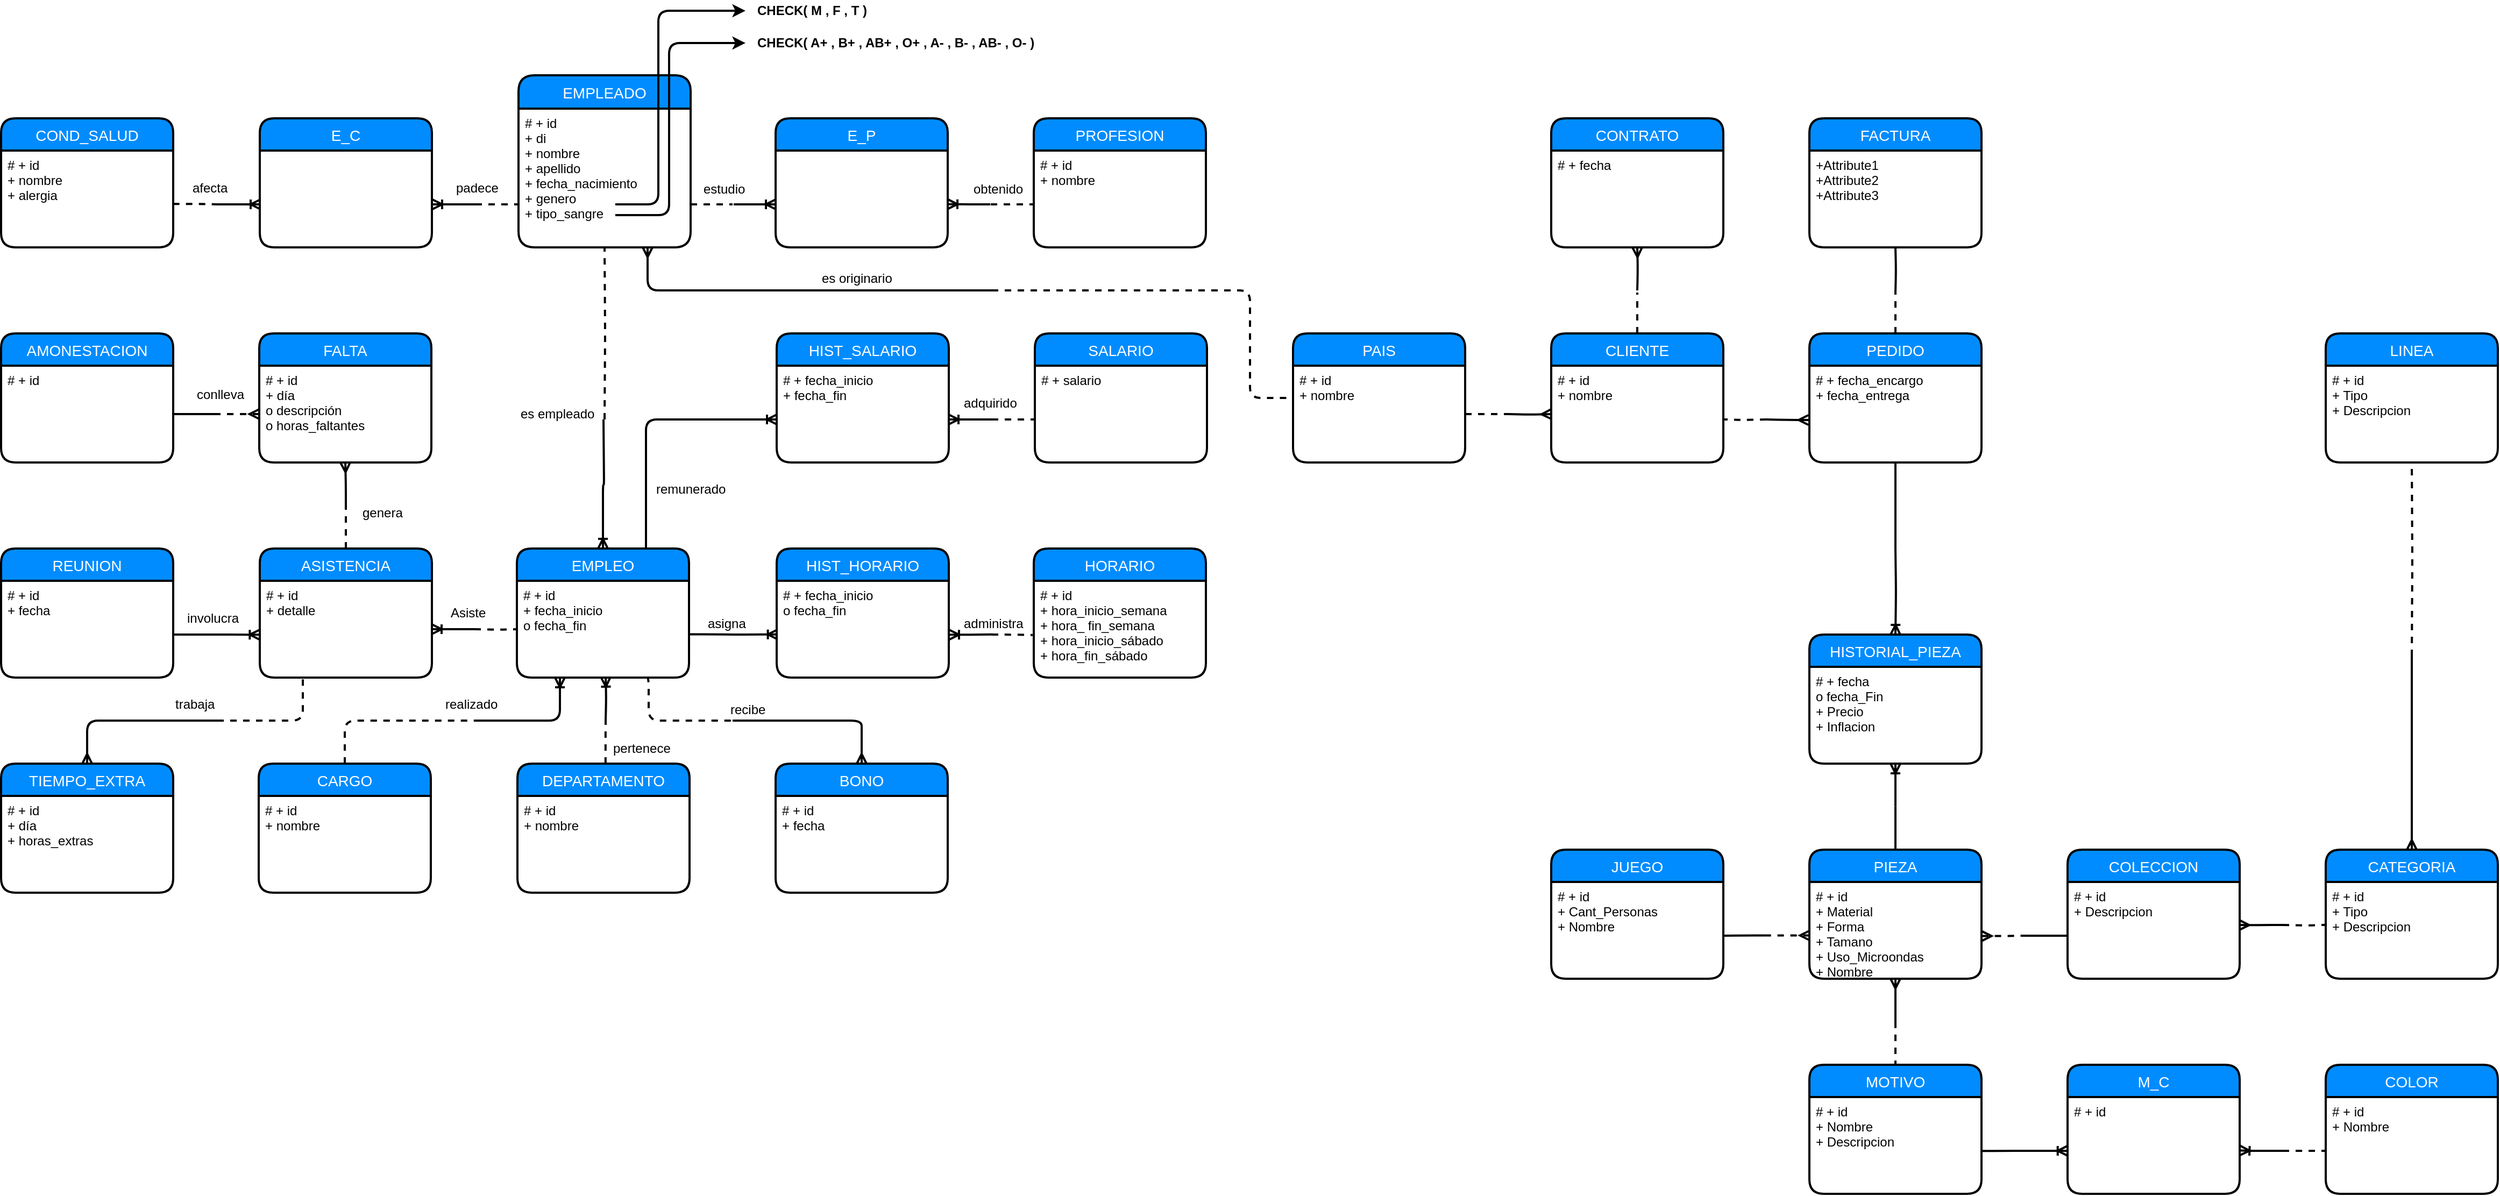<mxfile version="10.6.7" type="device"><diagram id="KdZ5281UHCIXJ5K23aXB" name="Page-1"><mxGraphModel dx="2323" dy="1483" grid="1" gridSize="10" guides="1" tooltips="1" connect="1" arrows="1" fold="1" page="1" pageScale="1" pageWidth="413" pageHeight="291" background="none" math="0" shadow="0"><root><mxCell id="0"/><mxCell id="1" parent="0"/><mxCell id="TFjaJWl4qLzPW-c7GgaP-24" value="EMPLEADO" style="swimlane;childLayout=stackLayout;horizontal=1;startSize=31;horizontalStack=0;fillColor=#008cff;fontColor=#FFFFFF;rounded=1;fontSize=14;fontStyle=0;strokeWidth=2;resizeParent=0;resizeLast=1;shadow=0;dashed=0;align=center;gradientColor=none;swimlaneFillColor=none;arcSize=16;swimlaneLine=1;strokeColor=#000000;verticalAlign=middle;" parent="1" vertex="1"><mxGeometry x="560" y="40" width="160" height="160" as="geometry"><mxRectangle x="1130" y="760" width="70" height="31" as="alternateBounds"/></mxGeometry></mxCell><mxCell id="TFjaJWl4qLzPW-c7GgaP-25" value="# + id&#10;+ di &#10;+ nombre&#10;+ apellido&#10;+ fecha_nacimiento&#10;+ genero&#10;+ tipo_sangre&#10;" style="align=left;strokeColor=none;fillColor=none;spacingLeft=4;fontSize=12;verticalAlign=top;resizable=0;rotatable=0;part=1;comic=0;" parent="TFjaJWl4qLzPW-c7GgaP-24" vertex="1"><mxGeometry y="31" width="160" height="129" as="geometry"/></mxCell><mxCell id="TFjaJWl4qLzPW-c7GgaP-22" value="DEPARTAMENTO" style="swimlane;childLayout=stackLayout;horizontal=1;startSize=30;horizontalStack=0;fillColor=#008cff;fontColor=#FFFFFF;rounded=1;fontSize=14;fontStyle=0;strokeWidth=2;resizeParent=0;resizeLast=1;shadow=0;dashed=0;align=center;labelBorderColor=none;direction=east;flipH=1;flipV=0;" parent="1" vertex="1"><mxGeometry x="559" y="680" width="160" height="120" as="geometry"/></mxCell><mxCell id="TFjaJWl4qLzPW-c7GgaP-23" value="# + id&#10;+ nombre&#10;" style="align=left;strokeColor=none;fillColor=none;spacingLeft=4;fontSize=12;verticalAlign=top;resizable=0;rotatable=0;part=1;" parent="TFjaJWl4qLzPW-c7GgaP-22" vertex="1"><mxGeometry y="30" width="160" height="90" as="geometry"/></mxCell><mxCell id="2Ukig7DDvjT-zc9_AMr1-7" value="EMPLEO" style="swimlane;childLayout=stackLayout;horizontal=1;startSize=30;horizontalStack=0;fillColor=#008cff;fontColor=#FFFFFF;rounded=1;fontSize=14;fontStyle=0;strokeWidth=2;resizeParent=0;resizeLast=1;shadow=0;dashed=0;align=center;" parent="1" vertex="1"><mxGeometry x="558.5" y="480" width="160" height="120" as="geometry"/></mxCell><mxCell id="2Ukig7DDvjT-zc9_AMr1-8" value="# + id&#10;+ fecha_inicio&#10;o fecha_fin&#10;" style="align=left;strokeColor=none;fillColor=none;spacingLeft=4;fontSize=12;verticalAlign=top;resizable=0;rotatable=0;part=1;" parent="2Ukig7DDvjT-zc9_AMr1-7" vertex="1"><mxGeometry y="30" width="160" height="90" as="geometry"/></mxCell><mxCell id="2Ukig7DDvjT-zc9_AMr1-9" value="" style="edgeStyle=orthogonalEdgeStyle;fontSize=12;html=1;endArrow=none;startArrow=none;strokeWidth=2;startFill=0;endFill=0;exitX=0.999;exitY=0.553;exitDx=0;exitDy=0;exitPerimeter=0;" parent="1" edge="1" source="2Ukig7DDvjT-zc9_AMr1-8"><mxGeometry width="100" height="100" relative="1" as="geometry"><mxPoint x="730" y="550" as="sourcePoint"/><mxPoint x="760" y="560" as="targetPoint"/><Array as="points"><mxPoint x="740" y="560"/><mxPoint x="760" y="560"/></Array></mxGeometry></mxCell><mxCell id="2Ukig7DDvjT-zc9_AMr1-10" value="" style="edgeStyle=orthogonalEdgeStyle;fontSize=12;html=1;endArrow=none;startArrow=ERoneToMany;startFill=0;endFill=0;strokeWidth=2;exitX=0.5;exitY=0;exitDx=0;exitDy=0;" parent="1" source="2Ukig7DDvjT-zc9_AMr1-7" edge="1"><mxGeometry width="100" height="100" relative="1" as="geometry"><mxPoint x="639" y="460" as="sourcePoint"/><mxPoint x="639" y="360" as="targetPoint"/><Array as="points"/></mxGeometry></mxCell><mxCell id="2Ukig7DDvjT-zc9_AMr1-11" value="" style="edgeStyle=orthogonalEdgeStyle;fontSize=12;html=1;endArrow=none;startArrow=none;dashed=1;entryX=0.5;entryY=1;entryDx=0;entryDy=0;startFill=0;endFill=0;strokeWidth=2;" parent="1" target="TFjaJWl4qLzPW-c7GgaP-25" edge="1"><mxGeometry width="100" height="100" relative="1" as="geometry"><mxPoint x="640" y="360" as="sourcePoint"/><mxPoint x="469" y="640" as="targetPoint"/></mxGeometry></mxCell><mxCell id="2Ukig7DDvjT-zc9_AMr1-17" value="" style="edgeStyle=orthogonalEdgeStyle;fontSize=12;html=1;endArrow=none;startArrow=ERoneToMany;strokeWidth=2;exitX=0.005;exitY=0.554;exitDx=0;exitDy=0;startFill=0;endFill=0;exitPerimeter=0;" parent="1" source="1t8jp2ExBlHIEbBPJkbj-47" edge="1"><mxGeometry width="100" height="100" relative="1" as="geometry"><mxPoint x="800" y="560" as="sourcePoint"/><mxPoint x="760" y="560" as="targetPoint"/><Array as="points"><mxPoint x="780" y="560"/></Array></mxGeometry></mxCell><mxCell id="2Ukig7DDvjT-zc9_AMr1-31" value="" style="edgeStyle=orthogonalEdgeStyle;fontSize=12;html=1;endArrow=none;startArrow=none;strokeWidth=2;entryX=0;entryY=0.5;entryDx=0;entryDy=0;startFill=0;endFill=0;dashed=1;" parent="1" target="2Ukig7DDvjT-zc9_AMr1-8" edge="1"><mxGeometry width="100" height="100" relative="1" as="geometry"><mxPoint x="519" y="555" as="sourcePoint"/><mxPoint x="179" y="750" as="targetPoint"/></mxGeometry></mxCell><mxCell id="2Ukig7DDvjT-zc9_AMr1-33" value="" style="edgeStyle=orthogonalEdgeStyle;fontSize=12;html=1;endArrow=none;startArrow=ERoneToMany;strokeWidth=2;startFill=0;endFill=0;exitX=1;exitY=0.5;exitDx=0;exitDy=0;" parent="1" source="1t8jp2ExBlHIEbBPJkbj-9" edge="1"><mxGeometry width="100" height="100" relative="1" as="geometry"><mxPoint x="489.5" y="555" as="sourcePoint"/><mxPoint x="519" y="555" as="targetPoint"/></mxGeometry></mxCell><mxCell id="2Ukig7DDvjT-zc9_AMr1-34" value="" style="edgeStyle=orthogonalEdgeStyle;fontSize=12;html=1;endArrow=ERmany;startArrow=none;strokeWidth=2;entryX=0.5;entryY=1;entryDx=0;entryDy=0;endFill=0;startFill=0;" parent="1" target="2Ukig7DDvjT-zc9_AMr1-53" edge="1"><mxGeometry width="100" height="100" relative="1" as="geometry"><mxPoint x="399.5" y="440" as="sourcePoint"/><mxPoint x="399" y="615" as="targetPoint"/><Array as="points"><mxPoint x="399.5" y="420"/></Array></mxGeometry></mxCell><mxCell id="2Ukig7DDvjT-zc9_AMr1-35" value="" style="edgeStyle=orthogonalEdgeStyle;fontSize=12;html=1;endArrow=none;startArrow=none;strokeWidth=2;endFill=0;startFill=0;dashed=1;exitX=0.5;exitY=0;exitDx=0;exitDy=0;" parent="1" source="1t8jp2ExBlHIEbBPJkbj-8" edge="1"><mxGeometry width="100" height="100" relative="1" as="geometry"><mxPoint x="412" y="479.929" as="sourcePoint"/><mxPoint x="399.5" y="440" as="targetPoint"/><Array as="points"/></mxGeometry></mxCell><mxCell id="2Ukig7DDvjT-zc9_AMr1-36" value="" style="edgeStyle=orthogonalEdgeStyle;fontSize=12;html=1;endArrow=none;startArrow=none;strokeWidth=2;exitX=1;exitY=0.5;exitDx=0;exitDy=0;startFill=0;endFill=0;" parent="1" source="2Ukig7DDvjT-zc9_AMr1-55" edge="1"><mxGeometry width="100" height="100" relative="1" as="geometry"><mxPoint x="1189" y="770" as="sourcePoint"/><mxPoint x="279" y="355" as="targetPoint"/></mxGeometry></mxCell><mxCell id="2Ukig7DDvjT-zc9_AMr1-37" value="" style="edgeStyle=orthogonalEdgeStyle;fontSize=12;html=1;endArrow=none;startArrow=ERmany;strokeWidth=2;exitX=0;exitY=0.5;exitDx=0;exitDy=0;endFill=0;dashed=1;" parent="1" source="2Ukig7DDvjT-zc9_AMr1-53" edge="1"><mxGeometry width="100" height="100" relative="1" as="geometry"><mxPoint x="1199" y="780" as="sourcePoint"/><mxPoint x="279" y="355" as="targetPoint"/></mxGeometry></mxCell><mxCell id="2Ukig7DDvjT-zc9_AMr1-39" value="" style="edgeStyle=orthogonalEdgeStyle;fontSize=12;html=1;endArrow=none;startArrow=none;strokeWidth=2;exitX=0.75;exitY=1;exitDx=0;exitDy=0;endFill=0;startFill=0;dashed=1;" parent="1" source="2Ukig7DDvjT-zc9_AMr1-8" edge="1"><mxGeometry width="100" height="100" relative="1" as="geometry"><mxPoint x="749" y="440" as="sourcePoint"/><mxPoint x="759" y="640" as="targetPoint"/><Array as="points"><mxPoint x="681" y="640"/></Array></mxGeometry></mxCell><mxCell id="2Ukig7DDvjT-zc9_AMr1-40" value="" style="edgeStyle=orthogonalEdgeStyle;fontSize=12;html=1;endArrow=ERmany;startArrow=none;strokeWidth=2;entryX=0.5;entryY=0;entryDx=0;entryDy=0;endFill=0;startFill=0;" parent="1" target="2Ukig7DDvjT-zc9_AMr1-58" edge="1"><mxGeometry width="100" height="100" relative="1" as="geometry"><mxPoint x="759" y="640" as="sourcePoint"/><mxPoint x="789" y="600" as="targetPoint"/><Array as="points"><mxPoint x="879" y="650"/><mxPoint x="879" y="650"/></Array></mxGeometry></mxCell><mxCell id="2Ukig7DDvjT-zc9_AMr1-45" value="" style="edgeStyle=orthogonalEdgeStyle;fontSize=12;html=1;endArrow=ERmany;startArrow=none;strokeWidth=2;entryX=0.5;entryY=1;entryDx=0;entryDy=0;endFill=0;startFill=0;" parent="1" target="8MFb2g2aByraUoQBcx5X-42" edge="1"><mxGeometry width="100" height="100" relative="1" as="geometry"><mxPoint x="1600" y="240" as="sourcePoint"/><mxPoint x="2820" y="192" as="targetPoint"/></mxGeometry></mxCell><mxCell id="2Ukig7DDvjT-zc9_AMr1-52" value="FALTA" style="swimlane;childLayout=stackLayout;horizontal=1;startSize=30;horizontalStack=0;fillColor=#008cff;fontColor=#FFFFFF;rounded=1;fontSize=14;fontStyle=0;strokeWidth=2;resizeParent=0;resizeLast=1;shadow=0;dashed=0;align=center;" parent="1" vertex="1"><mxGeometry x="319" y="280" width="160" height="120" as="geometry"/></mxCell><mxCell id="2Ukig7DDvjT-zc9_AMr1-53" value="# + id&#10;+ día&#10;o descripción&#10;o horas_faltantes" style="align=left;strokeColor=none;fillColor=none;spacingLeft=4;fontSize=12;verticalAlign=top;resizable=0;rotatable=0;part=1;" parent="2Ukig7DDvjT-zc9_AMr1-52" vertex="1"><mxGeometry y="30" width="160" height="90" as="geometry"/></mxCell><mxCell id="2Ukig7DDvjT-zc9_AMr1-54" value="AMONESTACION" style="swimlane;childLayout=stackLayout;horizontal=1;startSize=30;horizontalStack=0;fillColor=#008cff;fontColor=#FFFFFF;rounded=1;fontSize=14;fontStyle=0;strokeWidth=2;resizeParent=0;resizeLast=1;shadow=0;dashed=0;align=center;" parent="1" vertex="1"><mxGeometry x="79" y="280" width="160" height="120" as="geometry"/></mxCell><mxCell id="2Ukig7DDvjT-zc9_AMr1-55" value="# + id" style="align=left;strokeColor=none;fillColor=none;spacingLeft=4;fontSize=12;verticalAlign=top;resizable=0;rotatable=0;part=1;" parent="2Ukig7DDvjT-zc9_AMr1-54" vertex="1"><mxGeometry y="30" width="160" height="90" as="geometry"/></mxCell><mxCell id="2Ukig7DDvjT-zc9_AMr1-56" value="" style="edgeStyle=orthogonalEdgeStyle;fontSize=12;html=1;endArrow=ERoneToMany;startArrow=none;startFill=0;endFill=0;strokeWidth=2;entryX=0.516;entryY=0.994;entryDx=0;entryDy=0;entryPerimeter=0;" parent="1" target="2Ukig7DDvjT-zc9_AMr1-8" edge="1"><mxGeometry width="100" height="100" relative="1" as="geometry"><mxPoint x="641" y="640" as="sourcePoint"/><mxPoint x="641" y="610" as="targetPoint"/><Array as="points"/></mxGeometry></mxCell><mxCell id="2Ukig7DDvjT-zc9_AMr1-57" value="" style="edgeStyle=orthogonalEdgeStyle;fontSize=12;html=1;endArrow=none;startArrow=none;dashed=1;entryX=0.5;entryY=1;entryDx=0;entryDy=0;startFill=0;endFill=0;strokeWidth=2;exitX=0.488;exitY=0;exitDx=0;exitDy=0;exitPerimeter=0;" parent="1" source="TFjaJWl4qLzPW-c7GgaP-22" edge="1"><mxGeometry width="100" height="100" relative="1" as="geometry"><mxPoint x="699.5" y="670" as="sourcePoint"/><mxPoint x="641" y="640" as="targetPoint"/></mxGeometry></mxCell><mxCell id="2Ukig7DDvjT-zc9_AMr1-63" value="E_P" style="swimlane;childLayout=stackLayout;horizontal=1;startSize=30;horizontalStack=0;fillColor=#008cff;fontColor=#FFFFFF;rounded=1;fontSize=14;fontStyle=0;strokeWidth=2;resizeParent=0;resizeLast=1;shadow=0;dashed=0;align=center;" parent="1" vertex="1"><mxGeometry x="799" y="80" width="160" height="120" as="geometry"/></mxCell><mxCell id="2Ukig7DDvjT-zc9_AMr1-58" value="BONO" style="swimlane;childLayout=stackLayout;horizontal=1;startSize=30;horizontalStack=0;fillColor=#008cff;fontColor=#FFFFFF;rounded=1;fontSize=14;fontStyle=0;strokeWidth=2;resizeParent=0;resizeLast=1;shadow=0;dashed=0;align=center;" parent="1" vertex="1"><mxGeometry x="799" y="680" width="160" height="120" as="geometry"/></mxCell><mxCell id="2Ukig7DDvjT-zc9_AMr1-59" value="# + id&#10;+ fecha&#10;" style="align=left;strokeColor=none;fillColor=none;spacingLeft=4;fontSize=12;verticalAlign=top;resizable=0;rotatable=0;part=1;" parent="2Ukig7DDvjT-zc9_AMr1-58" vertex="1"><mxGeometry y="30" width="160" height="90" as="geometry"/></mxCell><mxCell id="2Ukig7DDvjT-zc9_AMr1-68" value="" style="edgeStyle=orthogonalEdgeStyle;fontSize=12;html=1;endArrow=none;startArrow=none;strokeWidth=2;startFill=0;endFill=0;dashed=1;exitX=1;exitY=0.75;exitDx=0;exitDy=0;" parent="1" source="TFjaJWl4qLzPW-c7GgaP-24" edge="1"><mxGeometry width="100" height="100" relative="1" as="geometry"><mxPoint x="729" y="120" as="sourcePoint"/><mxPoint x="759" y="160" as="targetPoint"/><Array as="points"/></mxGeometry></mxCell><mxCell id="2Ukig7DDvjT-zc9_AMr1-69" value="" style="edgeStyle=orthogonalEdgeStyle;fontSize=12;html=1;endArrow=none;startArrow=ERmany;strokeWidth=2;endFill=0;startFill=0;exitX=-0.006;exitY=0.561;exitDx=0;exitDy=0;exitPerimeter=0;" parent="1" source="8MFb2g2aByraUoQBcx5X-36" edge="1"><mxGeometry width="100" height="100" relative="1" as="geometry"><mxPoint x="1750" y="370" as="sourcePoint"/><mxPoint x="1720" y="360" as="targetPoint"/><Array as="points"><mxPoint x="1740" y="360"/></Array></mxGeometry></mxCell><mxCell id="2Ukig7DDvjT-zc9_AMr1-70" value="" style="edgeStyle=orthogonalEdgeStyle;fontSize=12;html=1;endArrow=none;startArrow=none;strokeWidth=2;entryX=0.5;entryY=1;entryDx=0;entryDy=0;startFill=0;endFill=0;" parent="1" target="8MFb2g2aByraUoQBcx5X-44" edge="1"><mxGeometry width="100" height="100" relative="1" as="geometry"><mxPoint x="1840" y="242" as="sourcePoint"/><mxPoint x="2890" y="105" as="targetPoint"/></mxGeometry></mxCell><mxCell id="2Ukig7DDvjT-zc9_AMr1-71" value="" style="edgeStyle=orthogonalEdgeStyle;fontSize=12;html=1;endArrow=none;startArrow=none;strokeWidth=2;entryX=1.005;entryY=0.555;entryDx=0;entryDy=0;startFill=0;endFill=0;dashed=1;entryPerimeter=0;" parent="1" target="8MFb2g2aByraUoQBcx5X-38" edge="1"><mxGeometry width="100" height="100" relative="1" as="geometry"><mxPoint x="1720" y="360" as="sourcePoint"/><mxPoint x="2580" y="432" as="targetPoint"/><Array as="points"/></mxGeometry></mxCell><mxCell id="2Ukig7DDvjT-zc9_AMr1-72" value="" style="edgeStyle=orthogonalEdgeStyle;fontSize=12;html=1;endArrow=none;startArrow=none;strokeWidth=2;exitX=0.5;exitY=0;exitDx=0;exitDy=0;startFill=0;endFill=0;dashed=1;" parent="1" source="8MFb2g2aByraUoQBcx5X-37" edge="1"><mxGeometry width="100" height="100" relative="1" as="geometry"><mxPoint x="2750" y="272" as="sourcePoint"/><mxPoint x="1600" y="242" as="targetPoint"/></mxGeometry></mxCell><mxCell id="2Ukig7DDvjT-zc9_AMr1-75" value="" style="edgeStyle=orthogonalEdgeStyle;fontSize=12;html=1;endArrow=ERmany;startArrow=none;strokeWidth=2;entryX=0;entryY=0.5;entryDx=0;entryDy=0;endFill=0;startFill=0;" parent="1" target="8MFb2g2aByraUoQBcx5X-38" edge="1"><mxGeometry width="100" height="100" relative="1" as="geometry"><mxPoint x="1480" y="355" as="sourcePoint"/><mxPoint x="2480" y="512" as="targetPoint"/></mxGeometry></mxCell><mxCell id="2Ukig7DDvjT-zc9_AMr1-77" value="" style="edgeStyle=orthogonalEdgeStyle;fontSize=12;html=1;endArrow=none;startArrow=none;strokeWidth=2;dashed=1;startFill=0;endFill=0;exitX=0.5;exitY=0;exitDx=0;exitDy=0;" parent="1" source="8MFb2g2aByraUoQBcx5X-35" edge="1"><mxGeometry width="100" height="100" relative="1" as="geometry"><mxPoint x="2400" y="282" as="sourcePoint"/><mxPoint x="1840" y="242" as="targetPoint"/></mxGeometry></mxCell><mxCell id="2Ukig7DDvjT-zc9_AMr1-91" value="" style="edgeStyle=orthogonalEdgeStyle;fontSize=12;html=1;endArrow=ERoneToMany;startArrow=none;strokeWidth=2;startFill=0;endFill=0;" parent="1" edge="1"><mxGeometry width="100" height="100" relative="1" as="geometry"><mxPoint x="760" y="160" as="sourcePoint"/><mxPoint x="799" y="160" as="targetPoint"/><Array as="points"><mxPoint x="780" y="160"/><mxPoint x="780" y="160"/></Array></mxGeometry></mxCell><mxCell id="2Ukig7DDvjT-zc9_AMr1-93" value="" style="edgeStyle=orthogonalEdgeStyle;fontSize=12;html=1;endArrow=ERoneToMany;startArrow=none;strokeWidth=2;startFill=0;endFill=0;entryX=1.004;entryY=0.552;entryDx=0;entryDy=0;entryPerimeter=0;" parent="1" edge="1"><mxGeometry width="100" height="100" relative="1" as="geometry"><mxPoint x="998.5" y="160" as="sourcePoint"/><mxPoint x="959" y="159.824" as="targetPoint"/><Array as="points"><mxPoint x="979" y="160"/><mxPoint x="979" y="160"/></Array></mxGeometry></mxCell><mxCell id="2Ukig7DDvjT-zc9_AMr1-94" value="" style="edgeStyle=orthogonalEdgeStyle;fontSize=12;html=1;endArrow=none;startArrow=none;strokeWidth=2;startFill=0;endFill=0;dashed=1;entryX=0.003;entryY=0.555;entryDx=0;entryDy=0;entryPerimeter=0;" parent="1" target="2Ukig7DDvjT-zc9_AMr1-66" edge="1"><mxGeometry width="100" height="100" relative="1" as="geometry"><mxPoint x="999" y="160" as="sourcePoint"/><mxPoint x="1029" y="360" as="targetPoint"/><Array as="points"><mxPoint x="999" y="160"/></Array></mxGeometry></mxCell><mxCell id="8MFb2g2aByraUoQBcx5X-41" value="CONTRATO" style="swimlane;childLayout=stackLayout;horizontal=1;startSize=30;horizontalStack=0;fillColor=#008cff;fontColor=#FFFFFF;rounded=1;fontSize=14;fontStyle=0;strokeWidth=2;resizeParent=0;resizeLast=1;shadow=0;dashed=0;align=center;" parent="1" vertex="1"><mxGeometry x="1520" y="80" width="160" height="120" as="geometry"/></mxCell><mxCell id="8MFb2g2aByraUoQBcx5X-42" value="# + fecha&#10;" style="align=left;strokeColor=none;fillColor=none;spacingLeft=4;fontSize=12;verticalAlign=top;resizable=0;rotatable=0;part=1;" parent="8MFb2g2aByraUoQBcx5X-41" vertex="1"><mxGeometry y="30" width="160" height="90" as="geometry"/></mxCell><mxCell id="8MFb2g2aByraUoQBcx5X-37" value="CLIENTE" style="swimlane;childLayout=stackLayout;horizontal=1;startSize=30;horizontalStack=0;fillColor=#008cff;fontColor=#FFFFFF;rounded=1;fontSize=14;fontStyle=0;strokeWidth=2;resizeParent=0;resizeLast=1;shadow=0;dashed=0;align=center;" parent="1" vertex="1"><mxGeometry x="1520" y="280" width="160" height="120" as="geometry"/></mxCell><mxCell id="8MFb2g2aByraUoQBcx5X-38" value="# + id&#10;+ nombre&#10;" style="align=left;strokeColor=none;fillColor=none;spacingLeft=4;fontSize=12;verticalAlign=top;resizable=0;rotatable=0;part=1;" parent="8MFb2g2aByraUoQBcx5X-37" vertex="1"><mxGeometry y="30" width="160" height="90" as="geometry"/></mxCell><mxCell id="8MFb2g2aByraUoQBcx5X-45" value="PAIS" style="swimlane;childLayout=stackLayout;horizontal=1;startSize=30;horizontalStack=0;fillColor=#008cff;fontColor=#FFFFFF;rounded=1;fontSize=14;fontStyle=0;strokeWidth=2;resizeParent=0;resizeLast=1;shadow=0;dashed=0;align=center;" parent="1" vertex="1"><mxGeometry x="1280" y="280" width="160" height="120" as="geometry"/></mxCell><mxCell id="8MFb2g2aByraUoQBcx5X-46" value="# + id&#10;+ nombre&#10;" style="align=left;strokeColor=none;fillColor=none;spacingLeft=4;fontSize=12;verticalAlign=top;resizable=0;rotatable=0;part=1;" parent="8MFb2g2aByraUoQBcx5X-45" vertex="1"><mxGeometry y="30" width="160" height="90" as="geometry"/></mxCell><mxCell id="8MFb2g2aByraUoQBcx5X-35" value="PEDIDO" style="swimlane;childLayout=stackLayout;horizontal=1;startSize=30;horizontalStack=0;fillColor=#008cff;fontColor=#FFFFFF;rounded=1;fontSize=14;fontStyle=0;strokeWidth=2;resizeParent=0;resizeLast=1;shadow=0;dashed=0;align=center;" parent="1" vertex="1"><mxGeometry x="1760" y="280" width="160" height="120" as="geometry"/></mxCell><mxCell id="8MFb2g2aByraUoQBcx5X-36" value="# + fecha_encargo&#10;+ fecha_entrega&#10;" style="align=left;strokeColor=none;fillColor=none;spacingLeft=4;fontSize=12;verticalAlign=top;resizable=0;rotatable=0;part=1;" parent="8MFb2g2aByraUoQBcx5X-35" vertex="1"><mxGeometry y="30" width="160" height="90" as="geometry"/></mxCell><mxCell id="8MFb2g2aByraUoQBcx5X-43" value="FACTURA" style="swimlane;childLayout=stackLayout;horizontal=1;startSize=30;horizontalStack=0;fillColor=#008cff;fontColor=#FFFFFF;rounded=1;fontSize=14;fontStyle=0;strokeWidth=2;resizeParent=0;resizeLast=1;shadow=0;dashed=0;align=center;" parent="1" vertex="1"><mxGeometry x="1760" y="80" width="160" height="120" as="geometry"/></mxCell><mxCell id="8MFb2g2aByraUoQBcx5X-44" value="+Attribute1&#10;+Attribute2&#10;+Attribute3" style="align=left;strokeColor=none;fillColor=none;spacingLeft=4;fontSize=12;verticalAlign=top;resizable=0;rotatable=0;part=1;" parent="8MFb2g2aByraUoQBcx5X-43" vertex="1"><mxGeometry y="30" width="160" height="90" as="geometry"/></mxCell><mxCell id="n-U957PJ77LbrrC97Px5-15" value="COLECCION" style="swimlane;childLayout=stackLayout;horizontal=1;startSize=30;horizontalStack=0;fillColor=#008cff;fontColor=#FFFFFF;rounded=1;fontSize=14;fontStyle=0;strokeWidth=2;resizeParent=0;resizeLast=1;shadow=0;dashed=0;align=center;" parent="1" vertex="1"><mxGeometry x="2000" y="760" width="160" height="120" as="geometry"/></mxCell><mxCell id="n-U957PJ77LbrrC97Px5-16" value="# + id&#10;+ Descripcion" style="align=left;strokeColor=none;fillColor=none;spacingLeft=4;fontSize=12;verticalAlign=top;resizable=0;rotatable=0;part=1;" parent="n-U957PJ77LbrrC97Px5-15" vertex="1"><mxGeometry y="30" width="160" height="90" as="geometry"/></mxCell><mxCell id="n-U957PJ77LbrrC97Px5-17" value="PIEZA" style="swimlane;childLayout=stackLayout;horizontal=1;startSize=30;horizontalStack=0;fillColor=#008cff;fontColor=#FFFFFF;rounded=1;fontSize=14;fontStyle=0;strokeWidth=2;resizeParent=0;resizeLast=1;shadow=0;dashed=0;align=center;" parent="1" vertex="1"><mxGeometry x="1760" y="760" width="160" height="120" as="geometry"/></mxCell><mxCell id="n-U957PJ77LbrrC97Px5-18" value="# + id&#10;+ Material&#10;+ Forma&#10;+ Tamano&#10;+ Uso_Microondas&#10;+ Nombre&#10;" style="align=left;strokeColor=none;fillColor=none;spacingLeft=4;fontSize=12;verticalAlign=top;resizable=0;rotatable=0;part=1;" parent="n-U957PJ77LbrrC97Px5-17" vertex="1"><mxGeometry y="30" width="160" height="90" as="geometry"/></mxCell><mxCell id="n-U957PJ77LbrrC97Px5-9" value="CATEGORIA" style="swimlane;childLayout=stackLayout;horizontal=1;startSize=30;horizontalStack=0;fillColor=#008cff;fontColor=#FFFFFF;rounded=1;fontSize=14;fontStyle=0;strokeWidth=2;resizeParent=0;resizeLast=1;shadow=0;dashed=0;align=center;" parent="1" vertex="1"><mxGeometry x="2240" y="760" width="160" height="120" as="geometry"/></mxCell><mxCell id="n-U957PJ77LbrrC97Px5-10" value="# + id&#10;+ Tipo&#10;+ Descripcion" style="align=left;strokeColor=none;fillColor=none;spacingLeft=4;fontSize=12;verticalAlign=top;resizable=0;rotatable=0;part=1;" parent="n-U957PJ77LbrrC97Px5-9" vertex="1"><mxGeometry y="30" width="160" height="90" as="geometry"/></mxCell><mxCell id="n-U957PJ77LbrrC97Px5-19" value="JUEGO" style="swimlane;childLayout=stackLayout;horizontal=1;startSize=30;horizontalStack=0;fillColor=#008cff;fontColor=#FFFFFF;rounded=1;fontSize=14;fontStyle=0;strokeWidth=2;resizeParent=0;resizeLast=1;shadow=0;dashed=0;align=center;" parent="1" vertex="1"><mxGeometry x="1520" y="760" width="160" height="120" as="geometry"/></mxCell><mxCell id="n-U957PJ77LbrrC97Px5-20" value="# + id&#10;+ Cant_Personas&#10;+ Nombre" style="align=left;strokeColor=none;fillColor=none;spacingLeft=4;fontSize=12;verticalAlign=top;resizable=0;rotatable=0;part=1;" parent="n-U957PJ77LbrrC97Px5-19" vertex="1"><mxGeometry y="30" width="160" height="90" as="geometry"/></mxCell><mxCell id="n-U957PJ77LbrrC97Px5-21" value="" style="edgeStyle=orthogonalEdgeStyle;fontSize=12;html=1;endArrow=none;startArrow=none;startFill=0;endFill=0;dashed=1;entryX=0.5;entryY=1;entryDx=0;entryDy=0;strokeWidth=2;" parent="1" target="8MFb2g2aByraUoQBcx5X-31" edge="1"><mxGeometry width="100" height="100" relative="1" as="geometry"><mxPoint x="2320" y="580" as="sourcePoint"/><mxPoint x="2321" y="399" as="targetPoint"/><Array as="points"/></mxGeometry></mxCell><mxCell id="n-U957PJ77LbrrC97Px5-22" value="" style="edgeStyle=orthogonalEdgeStyle;fontSize=12;html=1;endArrow=none;startArrow=ERmany;exitX=0.5;exitY=0;exitDx=0;exitDy=0;endFill=0;strokeWidth=2;" parent="1" source="n-U957PJ77LbrrC97Px5-9" edge="1"><mxGeometry width="100" height="100" relative="1" as="geometry"><mxPoint x="2340" y="530" as="sourcePoint"/><mxPoint x="2320" y="580" as="targetPoint"/><Array as="points"/></mxGeometry></mxCell><mxCell id="n-U957PJ77LbrrC97Px5-29" value="" style="edgeStyle=orthogonalEdgeStyle;fontSize=12;html=1;endArrow=none;startArrow=none;dashed=1;startFill=0;endFill=0;entryX=0.002;entryY=0.443;entryDx=0;entryDy=0;entryPerimeter=0;strokeWidth=2;" parent="1" target="n-U957PJ77LbrrC97Px5-10" edge="1"><mxGeometry width="100" height="100" relative="1" as="geometry"><mxPoint x="2200" y="830" as="sourcePoint"/><mxPoint x="2240" y="834" as="targetPoint"/></mxGeometry></mxCell><mxCell id="n-U957PJ77LbrrC97Px5-42" value="" style="edgeStyle=orthogonalEdgeStyle;fontSize=12;html=1;endArrow=none;startArrow=ERmany;startFill=0;endFill=0;exitX=0.999;exitY=0.445;exitDx=0;exitDy=0;exitPerimeter=0;strokeWidth=2;" parent="1" source="n-U957PJ77LbrrC97Px5-16" edge="1"><mxGeometry width="100" height="100" relative="1" as="geometry"><mxPoint x="2170" y="835" as="sourcePoint"/><mxPoint x="2200" y="830" as="targetPoint"/><Array as="points"><mxPoint x="2180" y="830"/><mxPoint x="2180" y="830"/></Array></mxGeometry></mxCell><mxCell id="n-U957PJ77LbrrC97Px5-43" value="" style="edgeStyle=orthogonalEdgeStyle;fontSize=12;html=1;endArrow=none;startArrow=none;startFill=0;endFill=0;exitX=0.5;exitY=1;exitDx=0;exitDy=0;strokeWidth=2;" parent="1" source="8MFb2g2aByraUoQBcx5X-36" edge="1"><mxGeometry width="100" height="100" relative="1" as="geometry"><mxPoint x="2024.5" y="499.667" as="sourcePoint"/><mxPoint x="1840" y="480" as="targetPoint"/><Array as="points"><mxPoint x="1840" y="480"/></Array></mxGeometry></mxCell><mxCell id="n-U957PJ77LbrrC97Px5-44" value="" style="edgeStyle=orthogonalEdgeStyle;fontSize=12;html=1;endArrow=ERoneToMany;startArrow=none;startFill=0;endFill=0;entryX=0.5;entryY=0;entryDx=0;entryDy=0;strokeWidth=2;" parent="1" target="n-U957PJ77LbrrC97Px5-59" edge="1"><mxGeometry width="100" height="100" relative="1" as="geometry"><mxPoint x="1840" y="480" as="sourcePoint"/><mxPoint x="1918.667" y="519.667" as="targetPoint"/><Array as="points"/></mxGeometry></mxCell><mxCell id="n-U957PJ77LbrrC97Px5-45" value="" style="edgeStyle=orthogonalEdgeStyle;fontSize=12;html=1;endArrow=none;startArrow=ERoneToMany;startFill=0;endFill=0;exitX=0.5;exitY=1;exitDx=0;exitDy=0;strokeWidth=2;" parent="1" source="n-U957PJ77LbrrC97Px5-60" edge="1"><mxGeometry width="100" height="100" relative="1" as="geometry"><mxPoint x="1760.5" y="719.667" as="sourcePoint"/><mxPoint x="1839.667" y="719.667" as="targetPoint"/><Array as="points"><mxPoint x="1840" y="720"/></Array></mxGeometry></mxCell><mxCell id="n-U957PJ77LbrrC97Px5-46" value="" style="edgeStyle=orthogonalEdgeStyle;fontSize=12;html=1;endArrow=none;startArrow=none;startFill=0;endFill=0;exitX=0.5;exitY=0;exitDx=0;exitDy=0;strokeWidth=2;" parent="1" source="n-U957PJ77LbrrC97Px5-17" edge="1"><mxGeometry width="100" height="100" relative="1" as="geometry"><mxPoint x="1760.5" y="719.667" as="sourcePoint"/><mxPoint x="1839.667" y="719.667" as="targetPoint"/><Array as="points"><mxPoint x="1840" y="720"/></Array></mxGeometry></mxCell><mxCell id="n-U957PJ77LbrrC97Px5-47" value="" style="edgeStyle=orthogonalEdgeStyle;fontSize=12;html=1;endArrow=none;startArrow=none;dashed=1;startFill=0;endFill=0;exitX=0.5;exitY=0;exitDx=0;exitDy=0;strokeWidth=2;" parent="1" source="n-U957PJ77LbrrC97Px5-61" edge="1"><mxGeometry width="100" height="100" relative="1" as="geometry"><mxPoint x="420" y="639.667" as="sourcePoint"/><mxPoint x="520" y="640" as="targetPoint"/><Array as="points"><mxPoint x="398.5" y="640"/></Array></mxGeometry></mxCell><mxCell id="n-U957PJ77LbrrC97Px5-48" value="" style="edgeStyle=orthogonalEdgeStyle;fontSize=12;html=1;endArrow=ERoneToMany;startArrow=none;startFill=0;endFill=0;entryX=0.25;entryY=1;entryDx=0;entryDy=0;strokeWidth=2;" parent="1" target="2Ukig7DDvjT-zc9_AMr1-8" edge="1"><mxGeometry width="100" height="100" relative="1" as="geometry"><mxPoint x="520" y="640" as="sourcePoint"/><mxPoint x="599.5" y="640" as="targetPoint"/><Array as="points"><mxPoint x="598.5" y="640"/></Array></mxGeometry></mxCell><mxCell id="n-U957PJ77LbrrC97Px5-49" value="" style="edgeStyle=orthogonalEdgeStyle;fontSize=12;html=1;endArrow=none;startArrow=ERmany;startFill=0;endFill=0;exitX=0.5;exitY=1;exitDx=0;exitDy=0;strokeWidth=2;" parent="1" source="n-U957PJ77LbrrC97Px5-18" edge="1"><mxGeometry width="100" height="100" relative="1" as="geometry"><mxPoint x="1900" y="930.667" as="sourcePoint"/><mxPoint x="1840" y="920" as="targetPoint"/><Array as="points"/></mxGeometry></mxCell><mxCell id="n-U957PJ77LbrrC97Px5-50" value="" style="edgeStyle=orthogonalEdgeStyle;fontSize=12;html=1;endArrow=none;startArrow=none;dashed=1;startFill=0;endFill=0;entryX=0.5;entryY=0;entryDx=0;entryDy=0;strokeWidth=2;" parent="1" target="n-U957PJ77LbrrC97Px5-13" edge="1"><mxGeometry width="100" height="100" relative="1" as="geometry"><mxPoint x="1840" y="920" as="sourcePoint"/><mxPoint x="2009.667" y="929.667" as="targetPoint"/><Array as="points"><mxPoint x="1840" y="929"/><mxPoint x="1840" y="929"/></Array></mxGeometry></mxCell><mxCell id="n-U957PJ77LbrrC97Px5-54" value="" style="edgeStyle=orthogonalEdgeStyle;fontSize=12;html=1;endArrow=none;startArrow=none;startFill=0;endFill=0;entryX=0;entryY=0.556;entryDx=0;entryDy=0;entryPerimeter=0;strokeWidth=2;" parent="1" target="n-U957PJ77LbrrC97Px5-16" edge="1"><mxGeometry width="100" height="100" relative="1" as="geometry"><mxPoint x="1960" y="840" as="sourcePoint"/><mxPoint x="2060.5" y="919.667" as="targetPoint"/><Array as="points"><mxPoint x="1980" y="840"/><mxPoint x="1980" y="840"/></Array></mxGeometry></mxCell><mxCell id="n-U957PJ77LbrrC97Px5-55" value="" style="edgeStyle=orthogonalEdgeStyle;fontSize=12;html=1;endArrow=none;startArrow=ERmany;startFill=0;endFill=0;exitX=1.002;exitY=0.559;exitDx=0;exitDy=0;exitPerimeter=0;dashed=1;strokeWidth=2;" parent="1" source="n-U957PJ77LbrrC97Px5-18" edge="1"><mxGeometry width="100" height="100" relative="1" as="geometry"><mxPoint x="1930" y="850" as="sourcePoint"/><mxPoint x="1960" y="840" as="targetPoint"/><Array as="points"><mxPoint x="1940" y="840"/><mxPoint x="1940" y="840"/></Array></mxGeometry></mxCell><mxCell id="n-U957PJ77LbrrC97Px5-57" value="" style="edgeStyle=orthogonalEdgeStyle;fontSize=12;html=1;endArrow=none;startArrow=ERmany;startFill=0;endFill=0;entryX=0;entryY=0.556;entryDx=0;entryDy=0;entryPerimeter=0;exitX=0.002;exitY=0.553;exitDx=0;exitDy=0;exitPerimeter=0;dashed=1;strokeWidth=2;" parent="1" source="n-U957PJ77LbrrC97Px5-18" edge="1"><mxGeometry width="100" height="100" relative="1" as="geometry"><mxPoint x="1750" y="850" as="sourcePoint"/><mxPoint x="1719.81" y="839.81" as="targetPoint"/><Array as="points"/></mxGeometry></mxCell><mxCell id="n-U957PJ77LbrrC97Px5-58" value="" style="edgeStyle=orthogonalEdgeStyle;fontSize=12;html=1;endArrow=none;startArrow=none;startFill=0;endFill=0;exitX=1.002;exitY=0.559;exitDx=0;exitDy=0;exitPerimeter=0;entryX=0.998;entryY=0.555;entryDx=0;entryDy=0;entryPerimeter=0;strokeWidth=2;" parent="1" target="n-U957PJ77LbrrC97Px5-20" edge="1"><mxGeometry width="100" height="100" relative="1" as="geometry"><mxPoint x="1719.81" y="839.81" as="sourcePoint"/><mxPoint x="1690" y="850" as="targetPoint"/><Array as="points"><mxPoint x="1700" y="840"/></Array></mxGeometry></mxCell><mxCell id="n-U957PJ77LbrrC97Px5-59" value="HISTORIAL_PIEZA" style="swimlane;childLayout=stackLayout;horizontal=1;startSize=30;horizontalStack=0;fillColor=#008cff;fontColor=#FFFFFF;rounded=1;fontSize=14;fontStyle=0;strokeWidth=2;resizeParent=0;resizeLast=1;shadow=0;dashed=0;align=center;" parent="1" vertex="1"><mxGeometry x="1760" y="560" width="160" height="120" as="geometry"/></mxCell><mxCell id="n-U957PJ77LbrrC97Px5-60" value="# + fecha&#10;o fecha_Fin&#10;+ Precio&#10;+ Inflacion&#10;" style="align=left;strokeColor=none;fillColor=none;spacingLeft=4;fontSize=12;verticalAlign=top;resizable=0;rotatable=0;part=1;" parent="n-U957PJ77LbrrC97Px5-59" vertex="1"><mxGeometry y="30" width="160" height="90" as="geometry"/></mxCell><mxCell id="n-U957PJ77LbrrC97Px5-61" value="CARGO" style="swimlane;childLayout=stackLayout;horizontal=1;startSize=30;horizontalStack=0;fillColor=#008cff;fontColor=#FFFFFF;rounded=1;fontSize=14;fontStyle=0;strokeWidth=2;resizeParent=0;resizeLast=1;shadow=0;dashed=0;align=center;" parent="1" vertex="1"><mxGeometry x="318.5" y="680" width="160" height="120" as="geometry"/></mxCell><mxCell id="n-U957PJ77LbrrC97Px5-62" value="# + id&#10;+ nombre&#10;" style="align=left;strokeColor=none;fillColor=none;spacingLeft=4;fontSize=12;verticalAlign=top;resizable=0;rotatable=0;part=1;" parent="n-U957PJ77LbrrC97Px5-61" vertex="1"><mxGeometry y="30" width="160" height="90" as="geometry"/></mxCell><mxCell id="n-U957PJ77LbrrC97Px5-13" value="MOTIVO" style="swimlane;childLayout=stackLayout;horizontal=1;startSize=30;horizontalStack=0;fillColor=#008cff;fontColor=#FFFFFF;rounded=1;fontSize=14;fontStyle=0;strokeWidth=2;resizeParent=0;resizeLast=1;shadow=0;dashed=0;align=center;" parent="1" vertex="1"><mxGeometry x="1760" y="960" width="160" height="120" as="geometry"/></mxCell><mxCell id="n-U957PJ77LbrrC97Px5-14" value="# + id&#10;+ Nombre&#10;+ Descripcion" style="align=left;strokeColor=none;fillColor=none;spacingLeft=4;fontSize=12;verticalAlign=top;resizable=0;rotatable=0;part=1;" parent="n-U957PJ77LbrrC97Px5-13" vertex="1"><mxGeometry y="30" width="160" height="90" as="geometry"/></mxCell><mxCell id="n-U957PJ77LbrrC97Px5-70" value="" style="edgeStyle=orthogonalEdgeStyle;fontSize=12;html=1;endArrow=ERoneToMany;startArrow=none;startFill=0;endFill=0;strokeWidth=2;entryX=-0.001;entryY=0.555;entryDx=0;entryDy=0;entryPerimeter=0;" parent="1" target="n-U957PJ77LbrrC97Px5-78" edge="1"><mxGeometry width="100" height="100" relative="1" as="geometry"><mxPoint x="1960" y="1040" as="sourcePoint"/><mxPoint x="1999.912" y="1109.735" as="targetPoint"/><Array as="points"><mxPoint x="1960" y="1040"/></Array></mxGeometry></mxCell><mxCell id="n-U957PJ77LbrrC97Px5-71" value="" style="edgeStyle=orthogonalEdgeStyle;fontSize=12;html=1;endArrow=none;startArrow=none;startFill=0;endFill=0;strokeWidth=2;exitX=1.001;exitY=0.557;exitDx=0;exitDy=0;exitPerimeter=0;" parent="1" source="n-U957PJ77LbrrC97Px5-14" edge="1"><mxGeometry width="100" height="100" relative="1" as="geometry"><mxPoint x="1920" y="1041" as="sourcePoint"/><mxPoint x="1960" y="1040" as="targetPoint"/><Array as="points"><mxPoint x="1940" y="1040"/><mxPoint x="1940" y="1040"/></Array></mxGeometry></mxCell><mxCell id="n-U957PJ77LbrrC97Px5-72" value="" style="edgeStyle=orthogonalEdgeStyle;fontSize=12;html=1;endArrow=none;startArrow=none;dashed=1;startFill=0;endFill=0;strokeWidth=2;entryX=-0.005;entryY=0.556;entryDx=0;entryDy=0;entryPerimeter=0;" parent="1" target="n-U957PJ77LbrrC97Px5-12" edge="1"><mxGeometry width="100" height="100" relative="1" as="geometry"><mxPoint x="2200" y="1040" as="sourcePoint"/><mxPoint x="2210" y="1110" as="targetPoint"/><Array as="points"><mxPoint x="2220" y="1040"/><mxPoint x="2220" y="1040"/></Array></mxGeometry></mxCell><mxCell id="n-U957PJ77LbrrC97Px5-73" value="" style="edgeStyle=orthogonalEdgeStyle;fontSize=12;html=1;endArrow=none;startArrow=none;startFill=0;endFill=0;strokeWidth=2;" parent="1" edge="1" source="2Ukig7DDvjT-zc9_AMr1-23"><mxGeometry width="100" height="100" relative="1" as="geometry"><mxPoint x="220.5" y="450" as="sourcePoint"/><mxPoint x="279.5" y="560" as="targetPoint"/><Array as="points"><mxPoint x="220.5" y="560"/></Array></mxGeometry></mxCell><mxCell id="n-U957PJ77LbrrC97Px5-74" value="" style="edgeStyle=orthogonalEdgeStyle;fontSize=12;html=1;endArrow=ERoneToMany;startArrow=none;startFill=0;endFill=0;strokeWidth=2;entryX=-0.002;entryY=0.557;entryDx=0;entryDy=0;entryPerimeter=0;" parent="1" edge="1" target="1t8jp2ExBlHIEbBPJkbj-9"><mxGeometry width="100" height="100" relative="1" as="geometry"><mxPoint x="279.5" y="560" as="sourcePoint"/><mxPoint x="308.65" y="460.235" as="targetPoint"/><Array as="points"><mxPoint x="299.5" y="560"/><mxPoint x="299.5" y="560"/></Array></mxGeometry></mxCell><mxCell id="n-U957PJ77LbrrC97Px5-11" value="COLOR" style="swimlane;childLayout=stackLayout;horizontal=1;startSize=30;horizontalStack=0;fillColor=#008cff;fontColor=#FFFFFF;rounded=1;fontSize=14;fontStyle=0;strokeWidth=2;resizeParent=0;resizeLast=1;shadow=0;dashed=0;align=center;" parent="1" vertex="1"><mxGeometry x="2240" y="960" width="160" height="120" as="geometry"/></mxCell><mxCell id="n-U957PJ77LbrrC97Px5-12" value="# + id&#10;+ Nombre&#10;&#10;" style="align=left;strokeColor=none;fillColor=none;spacingLeft=4;fontSize=12;verticalAlign=top;resizable=0;rotatable=0;part=1;" parent="n-U957PJ77LbrrC97Px5-11" vertex="1"><mxGeometry y="30" width="160" height="90" as="geometry"/></mxCell><mxCell id="n-U957PJ77LbrrC97Px5-77" value="M_C" style="swimlane;childLayout=stackLayout;horizontal=1;startSize=30;horizontalStack=0;fillColor=#008cff;fontColor=#FFFFFF;rounded=1;fontSize=14;fontStyle=0;strokeWidth=2;resizeParent=0;resizeLast=1;shadow=0;dashed=0;align=center;" parent="1" vertex="1"><mxGeometry x="2000" y="960" width="160" height="120" as="geometry"/></mxCell><mxCell id="n-U957PJ77LbrrC97Px5-78" value="# + id" style="align=left;strokeColor=none;fillColor=none;spacingLeft=4;fontSize=12;verticalAlign=top;resizable=0;rotatable=0;part=1;" parent="n-U957PJ77LbrrC97Px5-77" vertex="1"><mxGeometry y="30" width="160" height="90" as="geometry"/></mxCell><mxCell id="n-U957PJ77LbrrC97Px5-81" value="" style="edgeStyle=orthogonalEdgeStyle;fontSize=12;html=1;endArrow=ERoneToMany;startArrow=none;startFill=0;endFill=0;strokeWidth=2;entryX=1.001;entryY=0.552;entryDx=0;entryDy=0;entryPerimeter=0;" parent="1" target="n-U957PJ77LbrrC97Px5-78" edge="1"><mxGeometry width="100" height="100" relative="1" as="geometry"><mxPoint x="2200" y="1040" as="sourcePoint"/><mxPoint x="1960" y="1080" as="targetPoint"/><Array as="points"><mxPoint x="2170" y="1040"/></Array></mxGeometry></mxCell><mxCell id="8MFb2g2aByraUoQBcx5X-31" value="LINEA" style="swimlane;childLayout=stackLayout;horizontal=1;startSize=30;horizontalStack=0;fillColor=#008cff;fontColor=#FFFFFF;rounded=1;fontSize=14;fontStyle=0;strokeWidth=2;resizeParent=0;resizeLast=1;shadow=0;dashed=0;align=center;" parent="1" vertex="1"><mxGeometry x="2240" y="280" width="160" height="120" as="geometry"><mxRectangle x="2080" y="160" width="70" height="30" as="alternateBounds"/></mxGeometry></mxCell><mxCell id="8MFb2g2aByraUoQBcx5X-32" value="# + id&#10;+ Tipo&#10;+ Descripcion" style="align=left;strokeColor=none;fillColor=none;spacingLeft=4;fontSize=12;verticalAlign=top;resizable=0;rotatable=0;part=1;" parent="8MFb2g2aByraUoQBcx5X-31" vertex="1"><mxGeometry y="30" width="160" height="90" as="geometry"/></mxCell><mxCell id="1t8jp2ExBlHIEbBPJkbj-6" value="&lt;b&gt;CHECK( A+ , B+ , AB+ , O+ , A- , B- , AB- , O- )&lt;/b&gt;" style="text;html=1;resizable=0;points=[];autosize=1;align=left;verticalAlign=top;spacingTop=-4;" vertex="1" parent="1"><mxGeometry x="780" width="270" height="20" as="geometry"/></mxCell><mxCell id="2Ukig7DDvjT-zc9_AMr1-22" value="REUNION" style="swimlane;childLayout=stackLayout;horizontal=1;startSize=30;horizontalStack=0;fillColor=#008cff;fontColor=#FFFFFF;rounded=1;fontSize=14;fontStyle=0;strokeWidth=2;resizeParent=0;resizeLast=1;shadow=0;dashed=0;align=center;" parent="1" vertex="1"><mxGeometry x="79" y="480" width="160" height="120" as="geometry"/></mxCell><mxCell id="2Ukig7DDvjT-zc9_AMr1-23" value="# + id&#10;+ fecha&#10;" style="align=left;strokeColor=none;fillColor=none;spacingLeft=4;fontSize=12;verticalAlign=top;resizable=0;rotatable=0;part=1;" parent="2Ukig7DDvjT-zc9_AMr1-22" vertex="1"><mxGeometry y="30" width="160" height="90" as="geometry"/></mxCell><mxCell id="1t8jp2ExBlHIEbBPJkbj-8" value="ASISTENCIA" style="swimlane;childLayout=stackLayout;horizontal=1;startSize=30;horizontalStack=0;fillColor=#008cff;fontColor=#FFFFFF;rounded=1;fontSize=14;fontStyle=0;strokeWidth=2;resizeParent=0;resizeLast=1;shadow=0;dashed=0;align=center;" vertex="1" parent="1"><mxGeometry x="319.5" y="480" width="160" height="120" as="geometry"/></mxCell><mxCell id="1t8jp2ExBlHIEbBPJkbj-9" value="# + id&#10;+ detalle&#10;" style="align=left;strokeColor=none;fillColor=none;spacingLeft=4;fontSize=12;verticalAlign=top;resizable=0;rotatable=0;part=1;" vertex="1" parent="1t8jp2ExBlHIEbBPJkbj-8"><mxGeometry y="30" width="160" height="90" as="geometry"/></mxCell><mxCell id="1t8jp2ExBlHIEbBPJkbj-14" value="TIEMPO_EXTRA" style="swimlane;childLayout=stackLayout;horizontal=1;startSize=30;horizontalStack=0;fillColor=#008cff;fontColor=#FFFFFF;rounded=1;fontSize=14;fontStyle=0;strokeWidth=2;resizeParent=0;resizeLast=1;shadow=0;dashed=0;align=center;" vertex="1" parent="1"><mxGeometry x="79" y="680" width="160" height="120" as="geometry"/></mxCell><mxCell id="1t8jp2ExBlHIEbBPJkbj-15" value="# + id&#10;+ día&#10;+ horas_extras&#10;&#10;" style="align=left;strokeColor=none;fillColor=none;spacingLeft=4;fontSize=12;verticalAlign=top;resizable=0;rotatable=0;part=1;" vertex="1" parent="1t8jp2ExBlHIEbBPJkbj-14"><mxGeometry y="30" width="160" height="90" as="geometry"/></mxCell><mxCell id="1t8jp2ExBlHIEbBPJkbj-16" value="" style="edgeStyle=orthogonalEdgeStyle;fontSize=12;html=1;endArrow=none;startArrow=none;strokeWidth=2;entryX=0.25;entryY=1;entryDx=0;entryDy=0;dashed=1;startFill=0;endFill=0;" edge="1" parent="1" target="1t8jp2ExBlHIEbBPJkbj-9"><mxGeometry width="100" height="100" relative="1" as="geometry"><mxPoint x="280" y="640" as="sourcePoint"/><mxPoint x="306" y="620" as="targetPoint"/><Array as="points"><mxPoint x="360" y="640"/></Array></mxGeometry></mxCell><mxCell id="1t8jp2ExBlHIEbBPJkbj-17" value="" style="edgeStyle=orthogonalEdgeStyle;fontSize=12;html=1;endArrow=none;startArrow=ERmany;strokeWidth=2;exitX=0.5;exitY=0;exitDx=0;exitDy=0;startFill=0;endFill=0;" edge="1" parent="1" source="1t8jp2ExBlHIEbBPJkbj-14"><mxGeometry width="100" height="100" relative="1" as="geometry"><mxPoint x="38.5" y="659.176" as="sourcePoint"/><mxPoint x="280" y="640" as="targetPoint"/><Array as="points"><mxPoint x="159" y="640"/></Array></mxGeometry></mxCell><mxCell id="1t8jp2ExBlHIEbBPJkbj-10" value="COND_SALUD" style="swimlane;childLayout=stackLayout;horizontal=1;startSize=30;horizontalStack=0;fillColor=#008cff;fontColor=#FFFFFF;rounded=1;fontSize=14;fontStyle=0;strokeWidth=2;resizeParent=0;resizeLast=1;shadow=0;dashed=0;align=center;" vertex="1" parent="1"><mxGeometry x="79" y="80" width="160" height="120" as="geometry"/></mxCell><mxCell id="1t8jp2ExBlHIEbBPJkbj-11" value="# + id&#10;+ nombre&#10;+ alergia&#10;" style="align=left;strokeColor=none;fillColor=none;spacingLeft=4;fontSize=12;verticalAlign=top;resizable=0;rotatable=0;part=1;" vertex="1" parent="1t8jp2ExBlHIEbBPJkbj-10"><mxGeometry y="30" width="160" height="90" as="geometry"/></mxCell><mxCell id="1t8jp2ExBlHIEbBPJkbj-18" value="E_C" style="swimlane;childLayout=stackLayout;horizontal=1;startSize=30;horizontalStack=0;fillColor=#008cff;fontColor=#FFFFFF;rounded=1;fontSize=14;fontStyle=0;strokeWidth=2;resizeParent=0;resizeLast=1;shadow=0;dashed=0;align=center;" vertex="1" parent="1"><mxGeometry x="319.5" y="80" width="160" height="120" as="geometry"/></mxCell><mxCell id="1t8jp2ExBlHIEbBPJkbj-22" value="" style="edgeStyle=orthogonalEdgeStyle;fontSize=12;html=1;endArrow=none;startArrow=none;strokeWidth=2;endFill=0;startFill=0;dashed=1;entryX=0.003;entryY=0.69;entryDx=0;entryDy=0;entryPerimeter=0;" edge="1" parent="1" target="TFjaJWl4qLzPW-c7GgaP-25"><mxGeometry width="100" height="100" relative="1" as="geometry"><mxPoint x="520" y="160" as="sourcePoint"/><mxPoint x="599" y="280" as="targetPoint"/><Array as="points"><mxPoint x="540" y="160"/><mxPoint x="540" y="160"/></Array></mxGeometry></mxCell><mxCell id="1t8jp2ExBlHIEbBPJkbj-23" value="" style="edgeStyle=orthogonalEdgeStyle;fontSize=12;html=1;endArrow=none;startArrow=ERoneToMany;strokeWidth=2;endFill=0;startFill=0;" edge="1" parent="1"><mxGeometry width="100" height="100" relative="1" as="geometry"><mxPoint x="480" y="160" as="sourcePoint"/><mxPoint x="520" y="160" as="targetPoint"/><Array as="points"><mxPoint x="500" y="160"/><mxPoint x="500" y="160"/></Array></mxGeometry></mxCell><mxCell id="1t8jp2ExBlHIEbBPJkbj-25" value="" style="edgeStyle=orthogonalEdgeStyle;fontSize=12;html=1;endArrow=none;startArrow=ERoneToMany;strokeWidth=2;endFill=0;startFill=0;" edge="1" parent="1"><mxGeometry width="100" height="100" relative="1" as="geometry"><mxPoint x="320" y="160" as="sourcePoint"/><mxPoint x="279" y="160" as="targetPoint"/><Array as="points"><mxPoint x="299" y="160"/><mxPoint x="299" y="160"/></Array></mxGeometry></mxCell><mxCell id="1t8jp2ExBlHIEbBPJkbj-24" value="" style="edgeStyle=orthogonalEdgeStyle;fontSize=12;html=1;endArrow=none;startArrow=none;strokeWidth=2;endFill=0;startFill=0;dashed=1;exitX=0.999;exitY=0.551;exitDx=0;exitDy=0;exitPerimeter=0;" edge="1" parent="1" source="1t8jp2ExBlHIEbBPJkbj-11"><mxGeometry width="100" height="100" relative="1" as="geometry"><mxPoint x="250" y="160.103" as="sourcePoint"/><mxPoint x="280" y="160" as="targetPoint"/><Array as="points"><mxPoint x="260" y="160"/><mxPoint x="260" y="160"/></Array></mxGeometry></mxCell><mxCell id="2Ukig7DDvjT-zc9_AMr1-65" value="PROFESION" style="swimlane;childLayout=stackLayout;horizontal=1;startSize=30;horizontalStack=0;fillColor=#008cff;fontColor=#FFFFFF;rounded=1;fontSize=14;fontStyle=0;strokeWidth=2;resizeParent=0;resizeLast=1;shadow=0;dashed=0;align=center;" parent="1" vertex="1"><mxGeometry x="1039" y="80" width="160" height="120" as="geometry"/></mxCell><mxCell id="2Ukig7DDvjT-zc9_AMr1-66" value="# + id&#10;+ nombre&#10;" style="align=left;strokeColor=none;fillColor=none;spacingLeft=4;fontSize=12;verticalAlign=top;resizable=0;rotatable=0;part=1;" parent="2Ukig7DDvjT-zc9_AMr1-65" vertex="1"><mxGeometry y="30" width="160" height="90" as="geometry"/></mxCell><mxCell id="1t8jp2ExBlHIEbBPJkbj-29" value="" style="edgeStyle=orthogonalEdgeStyle;fontSize=12;html=1;endArrow=none;startArrow=none;dashed=1;strokeWidth=2;elbow=vertical;entryX=0;entryY=0.5;entryDx=0;entryDy=0;endFill=0;startFill=0;" edge="1" parent="1" target="8MFb2g2aByraUoQBcx5X-45"><mxGeometry width="100" height="100" relative="1" as="geometry"><mxPoint x="1000" y="240" as="sourcePoint"/><mxPoint x="1180" y="240" as="targetPoint"/><Array as="points"><mxPoint x="1240" y="240"/><mxPoint x="1240" y="340"/></Array></mxGeometry></mxCell><mxCell id="1t8jp2ExBlHIEbBPJkbj-30" value="" style="edgeStyle=orthogonalEdgeStyle;fontSize=12;html=1;endArrow=none;startArrow=none;strokeWidth=2;endFill=0;startFill=0;exitX=1;exitY=0.5;exitDx=0;exitDy=0;dashed=1;" edge="1" parent="1" source="8MFb2g2aByraUoQBcx5X-46"><mxGeometry width="100" height="100" relative="1" as="geometry"><mxPoint x="1450" y="350" as="sourcePoint"/><mxPoint x="1480" y="355" as="targetPoint"/></mxGeometry></mxCell><mxCell id="1t8jp2ExBlHIEbBPJkbj-33" value="&lt;b&gt;CHECK( M , F , T )&lt;/b&gt;" style="text;html=1;resizable=0;points=[];autosize=1;align=left;verticalAlign=top;spacingTop=-4;" vertex="1" parent="1"><mxGeometry x="780" y="-30" width="120" height="20" as="geometry"/></mxCell><mxCell id="2Ukig7DDvjT-zc9_AMr1-18" value="HORARIO" style="swimlane;childLayout=stackLayout;horizontal=1;startSize=30;horizontalStack=0;fillColor=#008cff;fontColor=#FFFFFF;rounded=1;fontSize=14;fontStyle=0;strokeWidth=2;resizeParent=0;resizeLast=1;shadow=0;dashed=0;align=center;" parent="1" vertex="1"><mxGeometry x="1039" y="480" width="160" height="120" as="geometry"/></mxCell><mxCell id="2Ukig7DDvjT-zc9_AMr1-19" value="# + id&#10;+ hora_inicio_semana&#10;+ hora_ fin_semana&#10;+ hora_inicio_sábado&#10;+ hora_fin_sábado&#10;" style="align=left;strokeColor=none;fillColor=none;spacingLeft=4;fontSize=12;verticalAlign=top;resizable=0;rotatable=0;part=1;" parent="2Ukig7DDvjT-zc9_AMr1-18" vertex="1"><mxGeometry y="30" width="160" height="90" as="geometry"/></mxCell><mxCell id="1t8jp2ExBlHIEbBPJkbj-40" value="" style="edgeStyle=orthogonalEdgeStyle;fontSize=12;html=1;endArrow=none;startArrow=none;strokeWidth=2;endFill=0;startFill=0;dashed=1;entryX=-0.007;entryY=0.56;entryDx=0;entryDy=0;entryPerimeter=0;" edge="1" parent="1" target="2Ukig7DDvjT-zc9_AMr1-19"><mxGeometry width="100" height="100" relative="1" as="geometry"><mxPoint x="1000" y="560" as="sourcePoint"/><mxPoint x="1030" y="560" as="targetPoint"/><Array as="points"><mxPoint x="1015" y="560"/></Array></mxGeometry></mxCell><mxCell id="1t8jp2ExBlHIEbBPJkbj-41" value="" style="edgeStyle=orthogonalEdgeStyle;fontSize=12;html=1;endArrow=ERmany;startArrow=none;strokeWidth=2;entryX=0.75;entryY=1;entryDx=0;entryDy=0;endFill=0;startFill=0;" edge="1" parent="1" target="TFjaJWl4qLzPW-c7GgaP-25"><mxGeometry width="100" height="100" relative="1" as="geometry"><mxPoint x="1000" y="240" as="sourcePoint"/><mxPoint x="788" y="200" as="targetPoint"/><Array as="points"><mxPoint x="680" y="240"/></Array></mxGeometry></mxCell><mxCell id="1t8jp2ExBlHIEbBPJkbj-46" value="HIST_HORARIO" style="swimlane;childLayout=stackLayout;horizontal=1;startSize=30;horizontalStack=0;fillColor=#008cff;fontColor=#FFFFFF;rounded=1;fontSize=14;fontStyle=0;strokeWidth=2;resizeParent=0;resizeLast=1;shadow=0;dashed=0;align=center;" vertex="1" parent="1"><mxGeometry x="800" y="480" width="160" height="120" as="geometry"/></mxCell><mxCell id="1t8jp2ExBlHIEbBPJkbj-47" value="# + fecha_inicio&#10;o fecha_fin&#10;" style="align=left;strokeColor=none;fillColor=none;spacingLeft=4;fontSize=12;verticalAlign=top;resizable=0;rotatable=0;part=1;" vertex="1" parent="1t8jp2ExBlHIEbBPJkbj-46"><mxGeometry y="30" width="160" height="90" as="geometry"/></mxCell><mxCell id="1t8jp2ExBlHIEbBPJkbj-48" value="" style="edgeStyle=orthogonalEdgeStyle;fontSize=12;html=1;endArrow=none;startArrow=ERoneToMany;strokeWidth=2;startFill=0;endFill=0;exitX=1.003;exitY=0.557;exitDx=0;exitDy=0;exitPerimeter=0;" edge="1" parent="1" source="1t8jp2ExBlHIEbBPJkbj-47"><mxGeometry width="100" height="100" relative="1" as="geometry"><mxPoint x="970" y="550" as="sourcePoint"/><mxPoint x="1000.857" y="559.857" as="targetPoint"/><Array as="points"/></mxGeometry></mxCell><mxCell id="1t8jp2ExBlHIEbBPJkbj-53" value="HIST_SALARIO" style="swimlane;childLayout=stackLayout;horizontal=1;startSize=30;horizontalStack=0;fillColor=#008cff;fontColor=#FFFFFF;rounded=1;fontSize=14;fontStyle=0;strokeWidth=2;resizeParent=0;resizeLast=1;shadow=0;dashed=0;align=center;" vertex="1" parent="1"><mxGeometry x="800" y="280" width="160" height="120" as="geometry"/></mxCell><mxCell id="1t8jp2ExBlHIEbBPJkbj-54" value="# + fecha_inicio&#10;+ fecha_fin&#10;" style="align=left;strokeColor=none;fillColor=none;spacingLeft=4;fontSize=12;verticalAlign=top;resizable=0;rotatable=0;part=1;" vertex="1" parent="1t8jp2ExBlHIEbBPJkbj-53"><mxGeometry y="30" width="160" height="90" as="geometry"/></mxCell><mxCell id="1t8jp2ExBlHIEbBPJkbj-55" value="SALARIO" style="swimlane;childLayout=stackLayout;horizontal=1;startSize=30;horizontalStack=0;fillColor=#008cff;fontColor=#FFFFFF;rounded=1;fontSize=14;fontStyle=0;strokeWidth=2;resizeParent=0;resizeLast=1;shadow=0;dashed=0;align=center;" vertex="1" parent="1"><mxGeometry x="1040" y="280" width="160" height="120" as="geometry"/></mxCell><mxCell id="1t8jp2ExBlHIEbBPJkbj-56" value="# + salario" style="align=left;strokeColor=none;fillColor=none;spacingLeft=4;fontSize=12;verticalAlign=top;resizable=0;rotatable=0;part=1;" vertex="1" parent="1t8jp2ExBlHIEbBPJkbj-55"><mxGeometry y="30" width="160" height="90" as="geometry"/></mxCell><mxCell id="1t8jp2ExBlHIEbBPJkbj-32" value="" style="endArrow=classic;html=1;strokeWidth=2;edgeStyle=orthogonalEdgeStyle;elbow=vertical;cloneable=1;" edge="1" parent="1"><mxGeometry width="50" height="50" relative="1" as="geometry"><mxPoint x="650" y="170" as="sourcePoint"/><mxPoint x="771" y="10" as="targetPoint"/><Array as="points"><mxPoint x="700" y="170"/><mxPoint x="700" y="10"/></Array></mxGeometry></mxCell><mxCell id="1t8jp2ExBlHIEbBPJkbj-57" value="" style="endArrow=classic;html=1;strokeWidth=2;edgeStyle=orthogonalEdgeStyle;elbow=vertical;cloneable=1;" edge="1" parent="1"><mxGeometry width="50" height="50" relative="1" as="geometry"><mxPoint x="650" y="160" as="sourcePoint"/><mxPoint x="771" y="-20" as="targetPoint"/><Array as="points"><mxPoint x="690" y="160"/><mxPoint x="690" y="-20"/><mxPoint x="771" y="-20"/></Array></mxGeometry></mxCell><mxCell id="1t8jp2ExBlHIEbBPJkbj-60" value="" style="edgeStyle=orthogonalEdgeStyle;fontSize=12;html=1;endArrow=none;startArrow=none;strokeWidth=2;startFill=0;endFill=0;exitX=0.75;exitY=0;exitDx=0;exitDy=0;" edge="1" parent="1" source="2Ukig7DDvjT-zc9_AMr1-7"><mxGeometry width="100" height="100" relative="1" as="geometry"><mxPoint x="700" y="400" as="sourcePoint"/><mxPoint x="720" y="360" as="targetPoint"/><Array as="points"><mxPoint x="678" y="360"/></Array></mxGeometry></mxCell><mxCell id="1t8jp2ExBlHIEbBPJkbj-61" value="" style="edgeStyle=orthogonalEdgeStyle;fontSize=12;html=1;endArrow=none;startArrow=ERoneToMany;strokeWidth=2;startFill=0;endFill=0;" edge="1" parent="1"><mxGeometry width="100" height="100" relative="1" as="geometry"><mxPoint x="800" y="360" as="sourcePoint"/><mxPoint x="720" y="360" as="targetPoint"/><Array as="points"><mxPoint x="800" y="360"/></Array></mxGeometry></mxCell><mxCell id="1t8jp2ExBlHIEbBPJkbj-62" value="" style="edgeStyle=orthogonalEdgeStyle;fontSize=12;html=1;endArrow=none;startArrow=none;strokeWidth=2;endFill=0;startFill=0;dashed=1;entryX=-0.005;entryY=0.556;entryDx=0;entryDy=0;entryPerimeter=0;" edge="1" parent="1" target="1t8jp2ExBlHIEbBPJkbj-56"><mxGeometry width="100" height="100" relative="1" as="geometry"><mxPoint x="1000" y="360" as="sourcePoint"/><mxPoint x="1017.5" y="432.071" as="targetPoint"/><Array as="points"><mxPoint x="1000" y="360"/><mxPoint x="1000" y="360"/></Array></mxGeometry></mxCell><mxCell id="1t8jp2ExBlHIEbBPJkbj-63" value="" style="edgeStyle=orthogonalEdgeStyle;fontSize=12;html=1;endArrow=none;startArrow=ERoneToMany;strokeWidth=2;startFill=0;endFill=0;" edge="1" parent="1"><mxGeometry width="100" height="100" relative="1" as="geometry"><mxPoint x="960" y="360" as="sourcePoint"/><mxPoint x="1000" y="360" as="targetPoint"/><Array as="points"/></mxGeometry></mxCell><mxCell id="1t8jp2ExBlHIEbBPJkbj-64" value="es empleado" style="text;html=1;resizable=0;points=[];autosize=1;align=left;verticalAlign=top;spacingTop=-4;" vertex="1" parent="1"><mxGeometry x="560" y="345" width="80" height="20" as="geometry"/></mxCell><mxCell id="1t8jp2ExBlHIEbBPJkbj-65" value="es originario" style="text;html=1;resizable=0;points=[];autosize=1;align=left;verticalAlign=top;spacingTop=-4;" vertex="1" parent="1"><mxGeometry x="840" y="219" width="80" height="20" as="geometry"/></mxCell><mxCell id="1t8jp2ExBlHIEbBPJkbj-66" value="estudio" style="text;html=1;resizable=0;points=[];autosize=1;align=left;verticalAlign=top;spacingTop=-4;" vertex="1" parent="1"><mxGeometry x="730" y="135.5" width="50" height="20" as="geometry"/></mxCell><mxCell id="1t8jp2ExBlHIEbBPJkbj-67" value="obtenido" style="text;html=1;resizable=0;points=[];autosize=1;align=left;verticalAlign=top;spacingTop=-4;" vertex="1" parent="1"><mxGeometry x="981" y="135.5" width="60" height="20" as="geometry"/></mxCell><mxCell id="1t8jp2ExBlHIEbBPJkbj-68" value="remunerado" style="text;html=1;resizable=0;points=[];autosize=1;align=left;verticalAlign=top;spacingTop=-4;" vertex="1" parent="1"><mxGeometry x="686" y="415" width="80" height="20" as="geometry"/></mxCell><mxCell id="1t8jp2ExBlHIEbBPJkbj-69" value="adquirido" style="text;html=1;resizable=0;points=[];autosize=1;align=left;verticalAlign=top;spacingTop=-4;" vertex="1" parent="1"><mxGeometry x="972" y="335" width="60" height="20" as="geometry"/></mxCell><mxCell id="1t8jp2ExBlHIEbBPJkbj-70" value="asigna" style="text;html=1;resizable=0;points=[];autosize=1;align=left;verticalAlign=top;spacingTop=-4;" vertex="1" parent="1"><mxGeometry x="734" y="540" width="50" height="20" as="geometry"/></mxCell><mxCell id="1t8jp2ExBlHIEbBPJkbj-71" value="administra" style="text;html=1;resizable=0;points=[];autosize=1;align=left;verticalAlign=top;spacingTop=-4;" vertex="1" parent="1"><mxGeometry x="972" y="540" width="70" height="20" as="geometry"/></mxCell><mxCell id="1t8jp2ExBlHIEbBPJkbj-72" value="recibe" style="text;html=1;resizable=0;points=[];autosize=1;align=left;verticalAlign=top;spacingTop=-4;" vertex="1" parent="1"><mxGeometry x="755" y="620" width="50" height="20" as="geometry"/></mxCell><mxCell id="1t8jp2ExBlHIEbBPJkbj-73" value="pertenece" style="text;html=1;resizable=0;points=[];autosize=1;align=left;verticalAlign=top;spacingTop=-4;" vertex="1" parent="1"><mxGeometry x="646" y="656" width="70" height="20" as="geometry"/></mxCell><mxCell id="1t8jp2ExBlHIEbBPJkbj-74" value="realizado" style="text;html=1;resizable=0;points=[];autosize=1;align=left;verticalAlign=top;spacingTop=-4;" vertex="1" parent="1"><mxGeometry x="490" y="615" width="60" height="20" as="geometry"/></mxCell><mxCell id="1t8jp2ExBlHIEbBPJkbj-75" value="Asiste" style="text;html=1;resizable=0;points=[];autosize=1;align=left;verticalAlign=top;spacingTop=-4;" vertex="1" parent="1"><mxGeometry x="495" y="530" width="50" height="20" as="geometry"/></mxCell><mxCell id="1t8jp2ExBlHIEbBPJkbj-76" value="involucra" style="text;html=1;resizable=0;points=[];autosize=1;align=left;verticalAlign=top;spacingTop=-4;" vertex="1" parent="1"><mxGeometry x="250" y="535" width="60" height="20" as="geometry"/></mxCell><mxCell id="1t8jp2ExBlHIEbBPJkbj-77" value="trabaja" style="text;html=1;resizable=0;points=[];autosize=1;align=left;verticalAlign=top;spacingTop=-4;" vertex="1" parent="1"><mxGeometry x="239" y="615" width="50" height="20" as="geometry"/></mxCell><mxCell id="1t8jp2ExBlHIEbBPJkbj-78" value="genera" style="text;html=1;resizable=0;points=[];autosize=1;align=left;verticalAlign=top;spacingTop=-4;" vertex="1" parent="1"><mxGeometry x="413" y="437" width="50" height="20" as="geometry"/></mxCell><mxCell id="1t8jp2ExBlHIEbBPJkbj-79" value="conlleva" style="text;html=1;resizable=0;points=[];autosize=1;align=left;verticalAlign=top;spacingTop=-4;" vertex="1" parent="1"><mxGeometry x="259" y="327" width="60" height="20" as="geometry"/></mxCell><mxCell id="1t8jp2ExBlHIEbBPJkbj-80" value="padece" style="text;html=1;resizable=0;points=[];autosize=1;align=left;verticalAlign=top;spacingTop=-4;" vertex="1" parent="1"><mxGeometry x="500" y="135" width="50" height="20" as="geometry"/></mxCell><mxCell id="1t8jp2ExBlHIEbBPJkbj-81" value="afecta" style="text;html=1;resizable=0;points=[];autosize=1;align=left;verticalAlign=top;spacingTop=-4;" vertex="1" parent="1"><mxGeometry x="254.5" y="135" width="50" height="20" as="geometry"/></mxCell></root></mxGraphModel></diagram></mxfile>